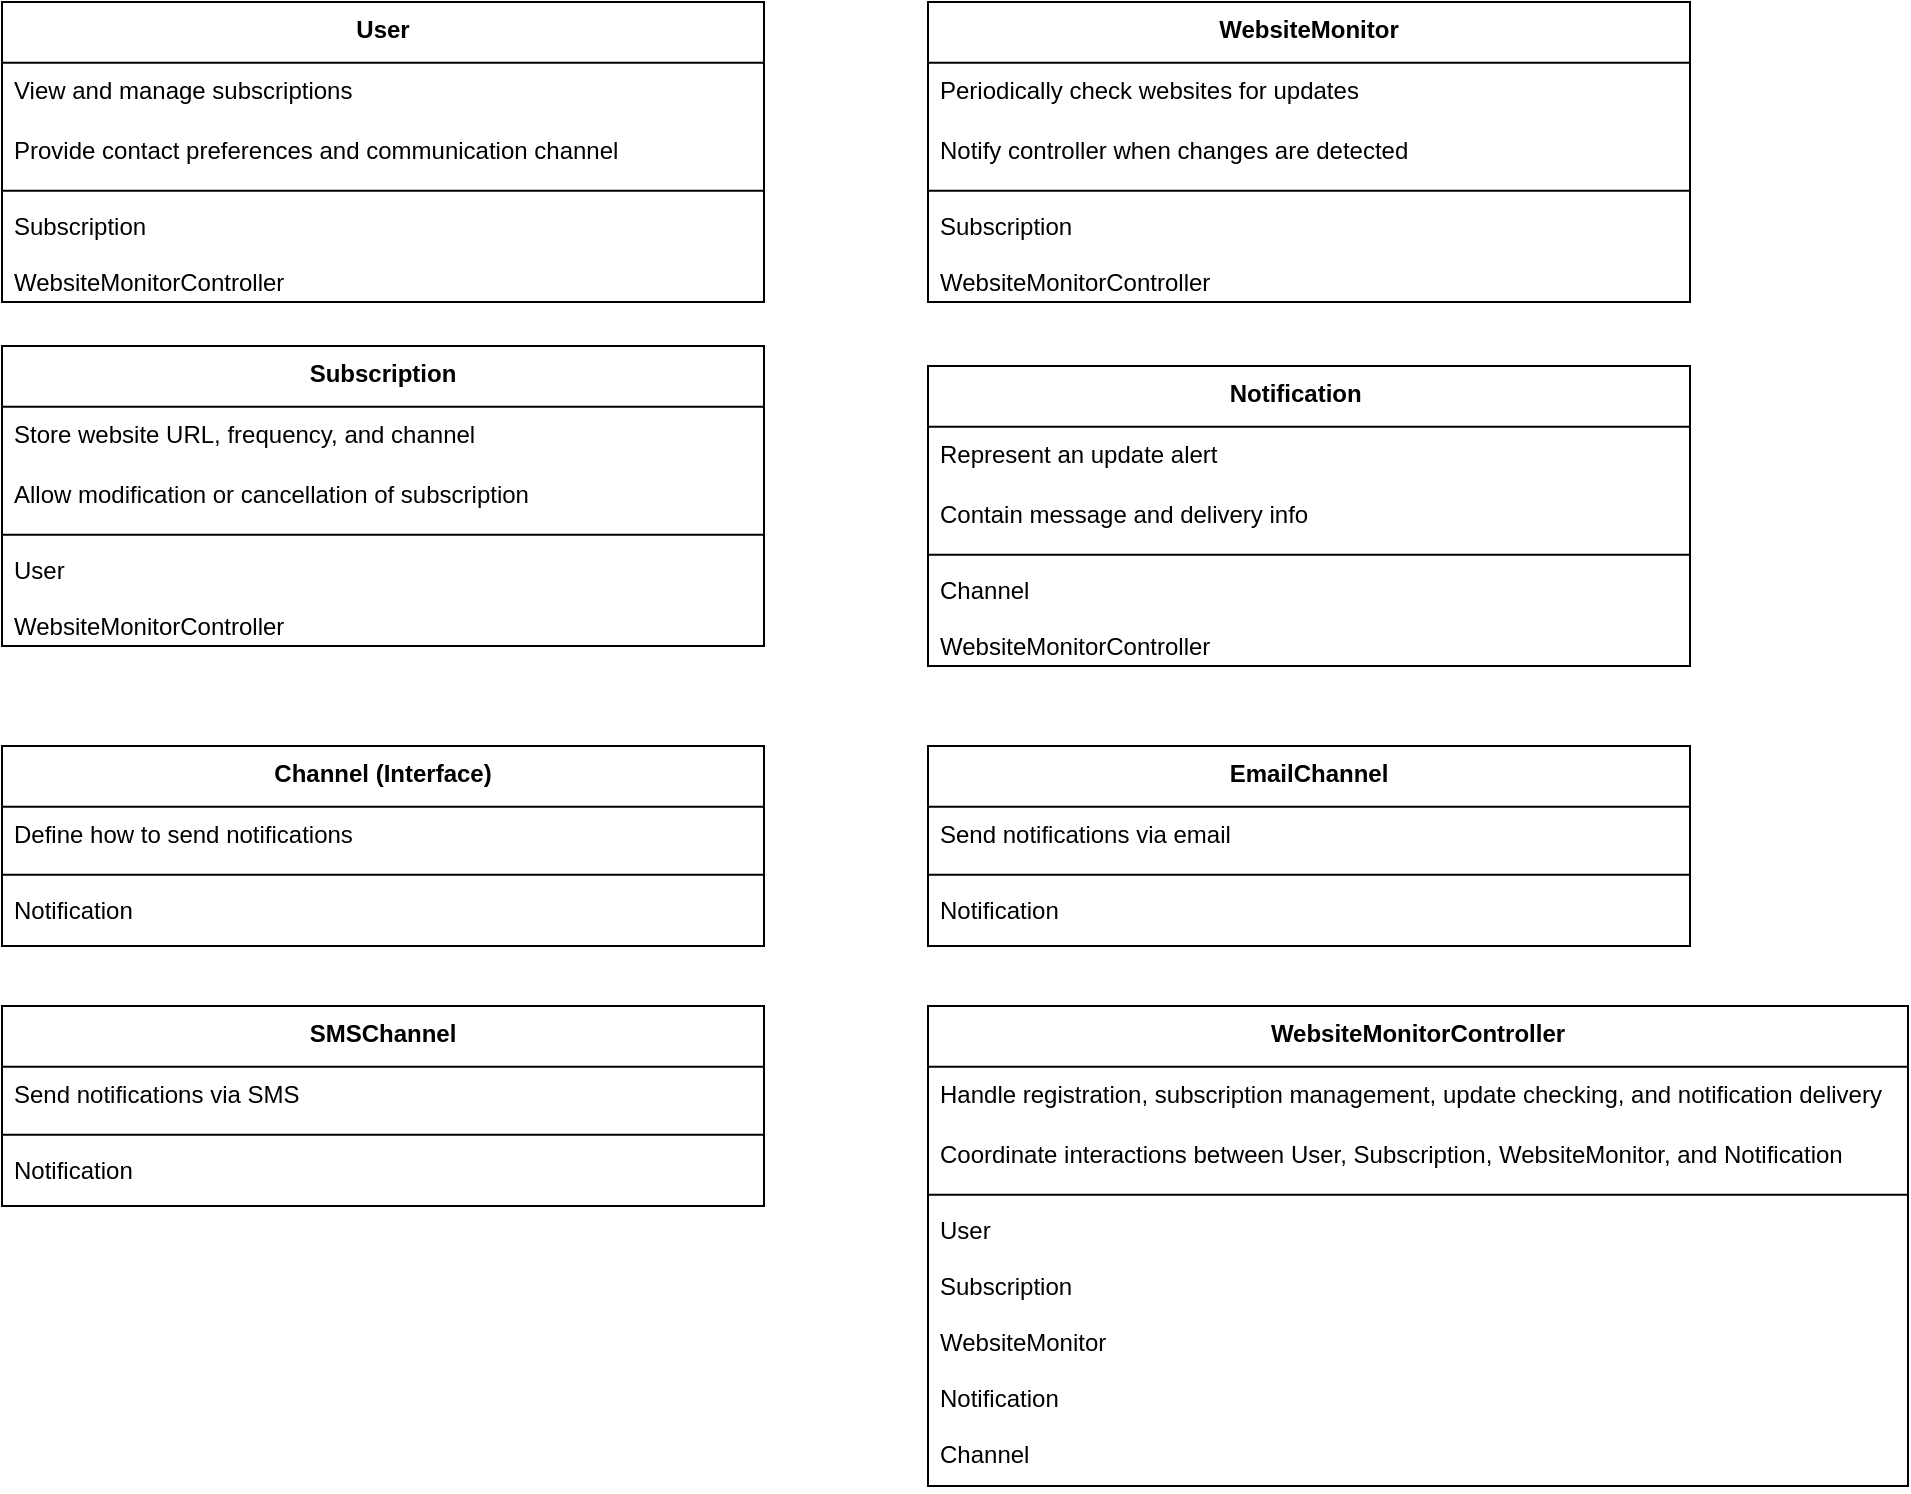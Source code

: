 <mxfile version="27.0.3">
  <diagram name="Seite-1" id="eVjJ5VmtyGYqUDCWggNr">
    <mxGraphModel dx="1356" dy="800" grid="1" gridSize="10" guides="1" tooltips="1" connect="1" arrows="1" fold="1" page="1" pageScale="1" pageWidth="827" pageHeight="1169" math="0" shadow="0">
      <root>
        <mxCell id="0" />
        <mxCell id="1" parent="0" />
        <mxCell id="2" value="User" style="swimlane;fontStyle=1;align=center;verticalAlign=top;childLayout=stackLayout;horizontal=1;startSize=30.4;horizontalStack=0;resizeParent=1;resizeParentMax=0;resizeLast=0;collapsible=0;marginBottom=0;" parent="1" vertex="1">
          <mxGeometry x="47" y="8" width="381" height="150" as="geometry" />
        </mxCell>
        <mxCell id="3" value="View and manage subscriptions    " style="text;strokeColor=none;fillColor=none;align=left;verticalAlign=top;spacingLeft=4;spacingRight=4;overflow=hidden;rotatable=0;points=[[0,0.5],[1,0.5]];portConstraint=eastwest;" parent="2" vertex="1">
          <mxGeometry y="30.4" width="381" height="30" as="geometry" />
        </mxCell>
        <mxCell id="4" value="Provide contact preferences and communication channel" style="text;strokeColor=none;fillColor=none;align=left;verticalAlign=top;spacingLeft=4;spacingRight=4;overflow=hidden;rotatable=0;points=[[0,0.5],[1,0.5]];portConstraint=eastwest;" parent="2" vertex="1">
          <mxGeometry y="60.4" width="381" height="30" as="geometry" />
        </mxCell>
        <mxCell id="9" style="line;strokeWidth=1;fillColor=none;align=left;verticalAlign=middle;spacingTop=-1;spacingLeft=3;spacingRight=3;rotatable=0;labelPosition=right;points=[];portConstraint=eastwest;strokeColor=inherit;" parent="2" vertex="1">
          <mxGeometry y="90.4" width="381" height="8" as="geometry" />
        </mxCell>
        <mxCell id="11" value="Subscription&#xa;&#xa;WebsiteMonitorController" style="text;strokeColor=none;fillColor=none;align=left;verticalAlign=top;spacingLeft=4;spacingRight=4;overflow=hidden;rotatable=0;points=[[0,0.5],[1,0.5]];portConstraint=eastwest;" parent="2" vertex="1">
          <mxGeometry y="98.4" width="381" height="51.6" as="geometry" />
        </mxCell>
        <mxCell id="AOx4SKgeOlZw5mINdeyY-34" value="Subscription" style="swimlane;fontStyle=1;align=center;verticalAlign=top;childLayout=stackLayout;horizontal=1;startSize=30.4;horizontalStack=0;resizeParent=1;resizeParentMax=0;resizeLast=0;collapsible=0;marginBottom=0;" vertex="1" parent="1">
          <mxGeometry x="47" y="180" width="381" height="150" as="geometry" />
        </mxCell>
        <mxCell id="AOx4SKgeOlZw5mINdeyY-35" value="Store website URL, frequency, and channel" style="text;strokeColor=none;fillColor=none;align=left;verticalAlign=top;spacingLeft=4;spacingRight=4;overflow=hidden;rotatable=0;points=[[0,0.5],[1,0.5]];portConstraint=eastwest;" vertex="1" parent="AOx4SKgeOlZw5mINdeyY-34">
          <mxGeometry y="30.4" width="381" height="30" as="geometry" />
        </mxCell>
        <mxCell id="AOx4SKgeOlZw5mINdeyY-36" value="Allow modification or cancellation of subscription" style="text;strokeColor=none;fillColor=none;align=left;verticalAlign=top;spacingLeft=4;spacingRight=4;overflow=hidden;rotatable=0;points=[[0,0.5],[1,0.5]];portConstraint=eastwest;" vertex="1" parent="AOx4SKgeOlZw5mINdeyY-34">
          <mxGeometry y="60.4" width="381" height="30" as="geometry" />
        </mxCell>
        <mxCell id="AOx4SKgeOlZw5mINdeyY-37" style="line;strokeWidth=1;fillColor=none;align=left;verticalAlign=middle;spacingTop=-1;spacingLeft=3;spacingRight=3;rotatable=0;labelPosition=right;points=[];portConstraint=eastwest;strokeColor=inherit;" vertex="1" parent="AOx4SKgeOlZw5mINdeyY-34">
          <mxGeometry y="90.4" width="381" height="8" as="geometry" />
        </mxCell>
        <mxCell id="AOx4SKgeOlZw5mINdeyY-38" value="User&#xa;&#xa;WebsiteMonitorController" style="text;strokeColor=none;fillColor=none;align=left;verticalAlign=top;spacingLeft=4;spacingRight=4;overflow=hidden;rotatable=0;points=[[0,0.5],[1,0.5]];portConstraint=eastwest;" vertex="1" parent="AOx4SKgeOlZw5mINdeyY-34">
          <mxGeometry y="98.4" width="381" height="51.6" as="geometry" />
        </mxCell>
        <mxCell id="AOx4SKgeOlZw5mINdeyY-39" value="WebsiteMonitor" style="swimlane;fontStyle=1;align=center;verticalAlign=top;childLayout=stackLayout;horizontal=1;startSize=30.4;horizontalStack=0;resizeParent=1;resizeParentMax=0;resizeLast=0;collapsible=0;marginBottom=0;" vertex="1" parent="1">
          <mxGeometry x="510" y="8" width="381" height="150" as="geometry" />
        </mxCell>
        <mxCell id="AOx4SKgeOlZw5mINdeyY-40" value="Periodically check websites for updates" style="text;strokeColor=none;fillColor=none;align=left;verticalAlign=top;spacingLeft=4;spacingRight=4;overflow=hidden;rotatable=0;points=[[0,0.5],[1,0.5]];portConstraint=eastwest;" vertex="1" parent="AOx4SKgeOlZw5mINdeyY-39">
          <mxGeometry y="30.4" width="381" height="30" as="geometry" />
        </mxCell>
        <mxCell id="AOx4SKgeOlZw5mINdeyY-41" value="Notify controller when changes are detected" style="text;strokeColor=none;fillColor=none;align=left;verticalAlign=top;spacingLeft=4;spacingRight=4;overflow=hidden;rotatable=0;points=[[0,0.5],[1,0.5]];portConstraint=eastwest;" vertex="1" parent="AOx4SKgeOlZw5mINdeyY-39">
          <mxGeometry y="60.4" width="381" height="30" as="geometry" />
        </mxCell>
        <mxCell id="AOx4SKgeOlZw5mINdeyY-42" style="line;strokeWidth=1;fillColor=none;align=left;verticalAlign=middle;spacingTop=-1;spacingLeft=3;spacingRight=3;rotatable=0;labelPosition=right;points=[];portConstraint=eastwest;strokeColor=inherit;" vertex="1" parent="AOx4SKgeOlZw5mINdeyY-39">
          <mxGeometry y="90.4" width="381" height="8" as="geometry" />
        </mxCell>
        <mxCell id="AOx4SKgeOlZw5mINdeyY-43" value="Subscription&#xa;&#xa;WebsiteMonitorController" style="text;strokeColor=none;fillColor=none;align=left;verticalAlign=top;spacingLeft=4;spacingRight=4;overflow=hidden;rotatable=0;points=[[0,0.5],[1,0.5]];portConstraint=eastwest;" vertex="1" parent="AOx4SKgeOlZw5mINdeyY-39">
          <mxGeometry y="98.4" width="381" height="51.6" as="geometry" />
        </mxCell>
        <mxCell id="AOx4SKgeOlZw5mINdeyY-44" value="Notification    " style="swimlane;fontStyle=1;align=center;verticalAlign=top;childLayout=stackLayout;horizontal=1;startSize=30.4;horizontalStack=0;resizeParent=1;resizeParentMax=0;resizeLast=0;collapsible=0;marginBottom=0;" vertex="1" parent="1">
          <mxGeometry x="510" y="190" width="381" height="150" as="geometry" />
        </mxCell>
        <mxCell id="AOx4SKgeOlZw5mINdeyY-45" value="Represent an update alert" style="text;strokeColor=none;fillColor=none;align=left;verticalAlign=top;spacingLeft=4;spacingRight=4;overflow=hidden;rotatable=0;points=[[0,0.5],[1,0.5]];portConstraint=eastwest;" vertex="1" parent="AOx4SKgeOlZw5mINdeyY-44">
          <mxGeometry y="30.4" width="381" height="30" as="geometry" />
        </mxCell>
        <mxCell id="AOx4SKgeOlZw5mINdeyY-46" value="Contain message and delivery info" style="text;strokeColor=none;fillColor=none;align=left;verticalAlign=top;spacingLeft=4;spacingRight=4;overflow=hidden;rotatable=0;points=[[0,0.5],[1,0.5]];portConstraint=eastwest;" vertex="1" parent="AOx4SKgeOlZw5mINdeyY-44">
          <mxGeometry y="60.4" width="381" height="30" as="geometry" />
        </mxCell>
        <mxCell id="AOx4SKgeOlZw5mINdeyY-47" style="line;strokeWidth=1;fillColor=none;align=left;verticalAlign=middle;spacingTop=-1;spacingLeft=3;spacingRight=3;rotatable=0;labelPosition=right;points=[];portConstraint=eastwest;strokeColor=inherit;" vertex="1" parent="AOx4SKgeOlZw5mINdeyY-44">
          <mxGeometry y="90.4" width="381" height="8" as="geometry" />
        </mxCell>
        <mxCell id="AOx4SKgeOlZw5mINdeyY-48" value="Channel&#xa;&#xa;WebsiteMonitorController" style="text;strokeColor=none;fillColor=none;align=left;verticalAlign=top;spacingLeft=4;spacingRight=4;overflow=hidden;rotatable=0;points=[[0,0.5],[1,0.5]];portConstraint=eastwest;" vertex="1" parent="AOx4SKgeOlZw5mINdeyY-44">
          <mxGeometry y="98.4" width="381" height="51.6" as="geometry" />
        </mxCell>
        <mxCell id="AOx4SKgeOlZw5mINdeyY-49" value="Channel (Interface)" style="swimlane;fontStyle=1;align=center;verticalAlign=top;childLayout=stackLayout;horizontal=1;startSize=30.4;horizontalStack=0;resizeParent=1;resizeParentMax=0;resizeLast=0;collapsible=0;marginBottom=0;" vertex="1" parent="1">
          <mxGeometry x="47" y="380" width="381" height="100" as="geometry" />
        </mxCell>
        <mxCell id="AOx4SKgeOlZw5mINdeyY-50" value="Define how to send notifications" style="text;strokeColor=none;fillColor=none;align=left;verticalAlign=top;spacingLeft=4;spacingRight=4;overflow=hidden;rotatable=0;points=[[0,0.5],[1,0.5]];portConstraint=eastwest;" vertex="1" parent="AOx4SKgeOlZw5mINdeyY-49">
          <mxGeometry y="30.4" width="381" height="30" as="geometry" />
        </mxCell>
        <mxCell id="AOx4SKgeOlZw5mINdeyY-52" style="line;strokeWidth=1;fillColor=none;align=left;verticalAlign=middle;spacingTop=-1;spacingLeft=3;spacingRight=3;rotatable=0;labelPosition=right;points=[];portConstraint=eastwest;strokeColor=inherit;" vertex="1" parent="AOx4SKgeOlZw5mINdeyY-49">
          <mxGeometry y="60.4" width="381" height="8" as="geometry" />
        </mxCell>
        <mxCell id="AOx4SKgeOlZw5mINdeyY-53" value="Notification" style="text;strokeColor=none;fillColor=none;align=left;verticalAlign=top;spacingLeft=4;spacingRight=4;overflow=hidden;rotatable=0;points=[[0,0.5],[1,0.5]];portConstraint=eastwest;" vertex="1" parent="AOx4SKgeOlZw5mINdeyY-49">
          <mxGeometry y="68.4" width="381" height="31.6" as="geometry" />
        </mxCell>
        <mxCell id="AOx4SKgeOlZw5mINdeyY-54" value="EmailChannel" style="swimlane;fontStyle=1;align=center;verticalAlign=top;childLayout=stackLayout;horizontal=1;startSize=30.4;horizontalStack=0;resizeParent=1;resizeParentMax=0;resizeLast=0;collapsible=0;marginBottom=0;" vertex="1" parent="1">
          <mxGeometry x="510" y="380" width="381" height="100" as="geometry" />
        </mxCell>
        <mxCell id="AOx4SKgeOlZw5mINdeyY-55" value="Send notifications via email" style="text;strokeColor=none;fillColor=none;align=left;verticalAlign=top;spacingLeft=4;spacingRight=4;overflow=hidden;rotatable=0;points=[[0,0.5],[1,0.5]];portConstraint=eastwest;" vertex="1" parent="AOx4SKgeOlZw5mINdeyY-54">
          <mxGeometry y="30.4" width="381" height="30" as="geometry" />
        </mxCell>
        <mxCell id="AOx4SKgeOlZw5mINdeyY-57" style="line;strokeWidth=1;fillColor=none;align=left;verticalAlign=middle;spacingTop=-1;spacingLeft=3;spacingRight=3;rotatable=0;labelPosition=right;points=[];portConstraint=eastwest;strokeColor=inherit;" vertex="1" parent="AOx4SKgeOlZw5mINdeyY-54">
          <mxGeometry y="60.4" width="381" height="8" as="geometry" />
        </mxCell>
        <mxCell id="AOx4SKgeOlZw5mINdeyY-58" value="Notification" style="text;strokeColor=none;fillColor=none;align=left;verticalAlign=top;spacingLeft=4;spacingRight=4;overflow=hidden;rotatable=0;points=[[0,0.5],[1,0.5]];portConstraint=eastwest;" vertex="1" parent="AOx4SKgeOlZw5mINdeyY-54">
          <mxGeometry y="68.4" width="381" height="31.6" as="geometry" />
        </mxCell>
        <mxCell id="AOx4SKgeOlZw5mINdeyY-59" value="SMSChannel" style="swimlane;fontStyle=1;align=center;verticalAlign=top;childLayout=stackLayout;horizontal=1;startSize=30.4;horizontalStack=0;resizeParent=1;resizeParentMax=0;resizeLast=0;collapsible=0;marginBottom=0;" vertex="1" parent="1">
          <mxGeometry x="47" y="510" width="381" height="100" as="geometry" />
        </mxCell>
        <mxCell id="AOx4SKgeOlZw5mINdeyY-60" value="Send notifications via SMS" style="text;strokeColor=none;fillColor=none;align=left;verticalAlign=top;spacingLeft=4;spacingRight=4;overflow=hidden;rotatable=0;points=[[0,0.5],[1,0.5]];portConstraint=eastwest;" vertex="1" parent="AOx4SKgeOlZw5mINdeyY-59">
          <mxGeometry y="30.4" width="381" height="30" as="geometry" />
        </mxCell>
        <mxCell id="AOx4SKgeOlZw5mINdeyY-61" style="line;strokeWidth=1;fillColor=none;align=left;verticalAlign=middle;spacingTop=-1;spacingLeft=3;spacingRight=3;rotatable=0;labelPosition=right;points=[];portConstraint=eastwest;strokeColor=inherit;" vertex="1" parent="AOx4SKgeOlZw5mINdeyY-59">
          <mxGeometry y="60.4" width="381" height="8" as="geometry" />
        </mxCell>
        <mxCell id="AOx4SKgeOlZw5mINdeyY-62" value="Notification" style="text;strokeColor=none;fillColor=none;align=left;verticalAlign=top;spacingLeft=4;spacingRight=4;overflow=hidden;rotatable=0;points=[[0,0.5],[1,0.5]];portConstraint=eastwest;" vertex="1" parent="AOx4SKgeOlZw5mINdeyY-59">
          <mxGeometry y="68.4" width="381" height="31.6" as="geometry" />
        </mxCell>
        <mxCell id="AOx4SKgeOlZw5mINdeyY-63" value="WebsiteMonitorController" style="swimlane;fontStyle=1;align=center;verticalAlign=top;childLayout=stackLayout;horizontal=1;startSize=30.4;horizontalStack=0;resizeParent=1;resizeParentMax=0;resizeLast=0;collapsible=0;marginBottom=0;" vertex="1" parent="1">
          <mxGeometry x="510" y="510" width="490" height="240" as="geometry" />
        </mxCell>
        <mxCell id="AOx4SKgeOlZw5mINdeyY-64" value="Handle registration, subscription management, update checking, and notification delivery&#xa;&#xa;" style="text;strokeColor=none;fillColor=none;align=left;verticalAlign=top;spacingLeft=4;spacingRight=4;overflow=hidden;rotatable=0;points=[[0,0.5],[1,0.5]];portConstraint=eastwest;" vertex="1" parent="AOx4SKgeOlZw5mINdeyY-63">
          <mxGeometry y="30.4" width="490" height="30" as="geometry" />
        </mxCell>
        <mxCell id="AOx4SKgeOlZw5mINdeyY-65" value="Coordinate interactions between User, Subscription, WebsiteMonitor, and Notification" style="text;strokeColor=none;fillColor=none;align=left;verticalAlign=top;spacingLeft=4;spacingRight=4;overflow=hidden;rotatable=0;points=[[0,0.5],[1,0.5]];portConstraint=eastwest;" vertex="1" parent="AOx4SKgeOlZw5mINdeyY-63">
          <mxGeometry y="60.4" width="490" height="30" as="geometry" />
        </mxCell>
        <mxCell id="AOx4SKgeOlZw5mINdeyY-66" style="line;strokeWidth=1;fillColor=none;align=left;verticalAlign=middle;spacingTop=-1;spacingLeft=3;spacingRight=3;rotatable=0;labelPosition=right;points=[];portConstraint=eastwest;strokeColor=inherit;" vertex="1" parent="AOx4SKgeOlZw5mINdeyY-63">
          <mxGeometry y="90.4" width="490" height="8" as="geometry" />
        </mxCell>
        <mxCell id="AOx4SKgeOlZw5mINdeyY-67" value="User&#xa;&#xa;Subscription&#xa;&#xa;WebsiteMonitor&#xa;&#xa;Notification&#xa;&#xa;Channel" style="text;strokeColor=none;fillColor=none;align=left;verticalAlign=top;spacingLeft=4;spacingRight=4;overflow=hidden;rotatable=0;points=[[0,0.5],[1,0.5]];portConstraint=eastwest;" vertex="1" parent="AOx4SKgeOlZw5mINdeyY-63">
          <mxGeometry y="98.4" width="490" height="141.6" as="geometry" />
        </mxCell>
      </root>
    </mxGraphModel>
  </diagram>
</mxfile>
